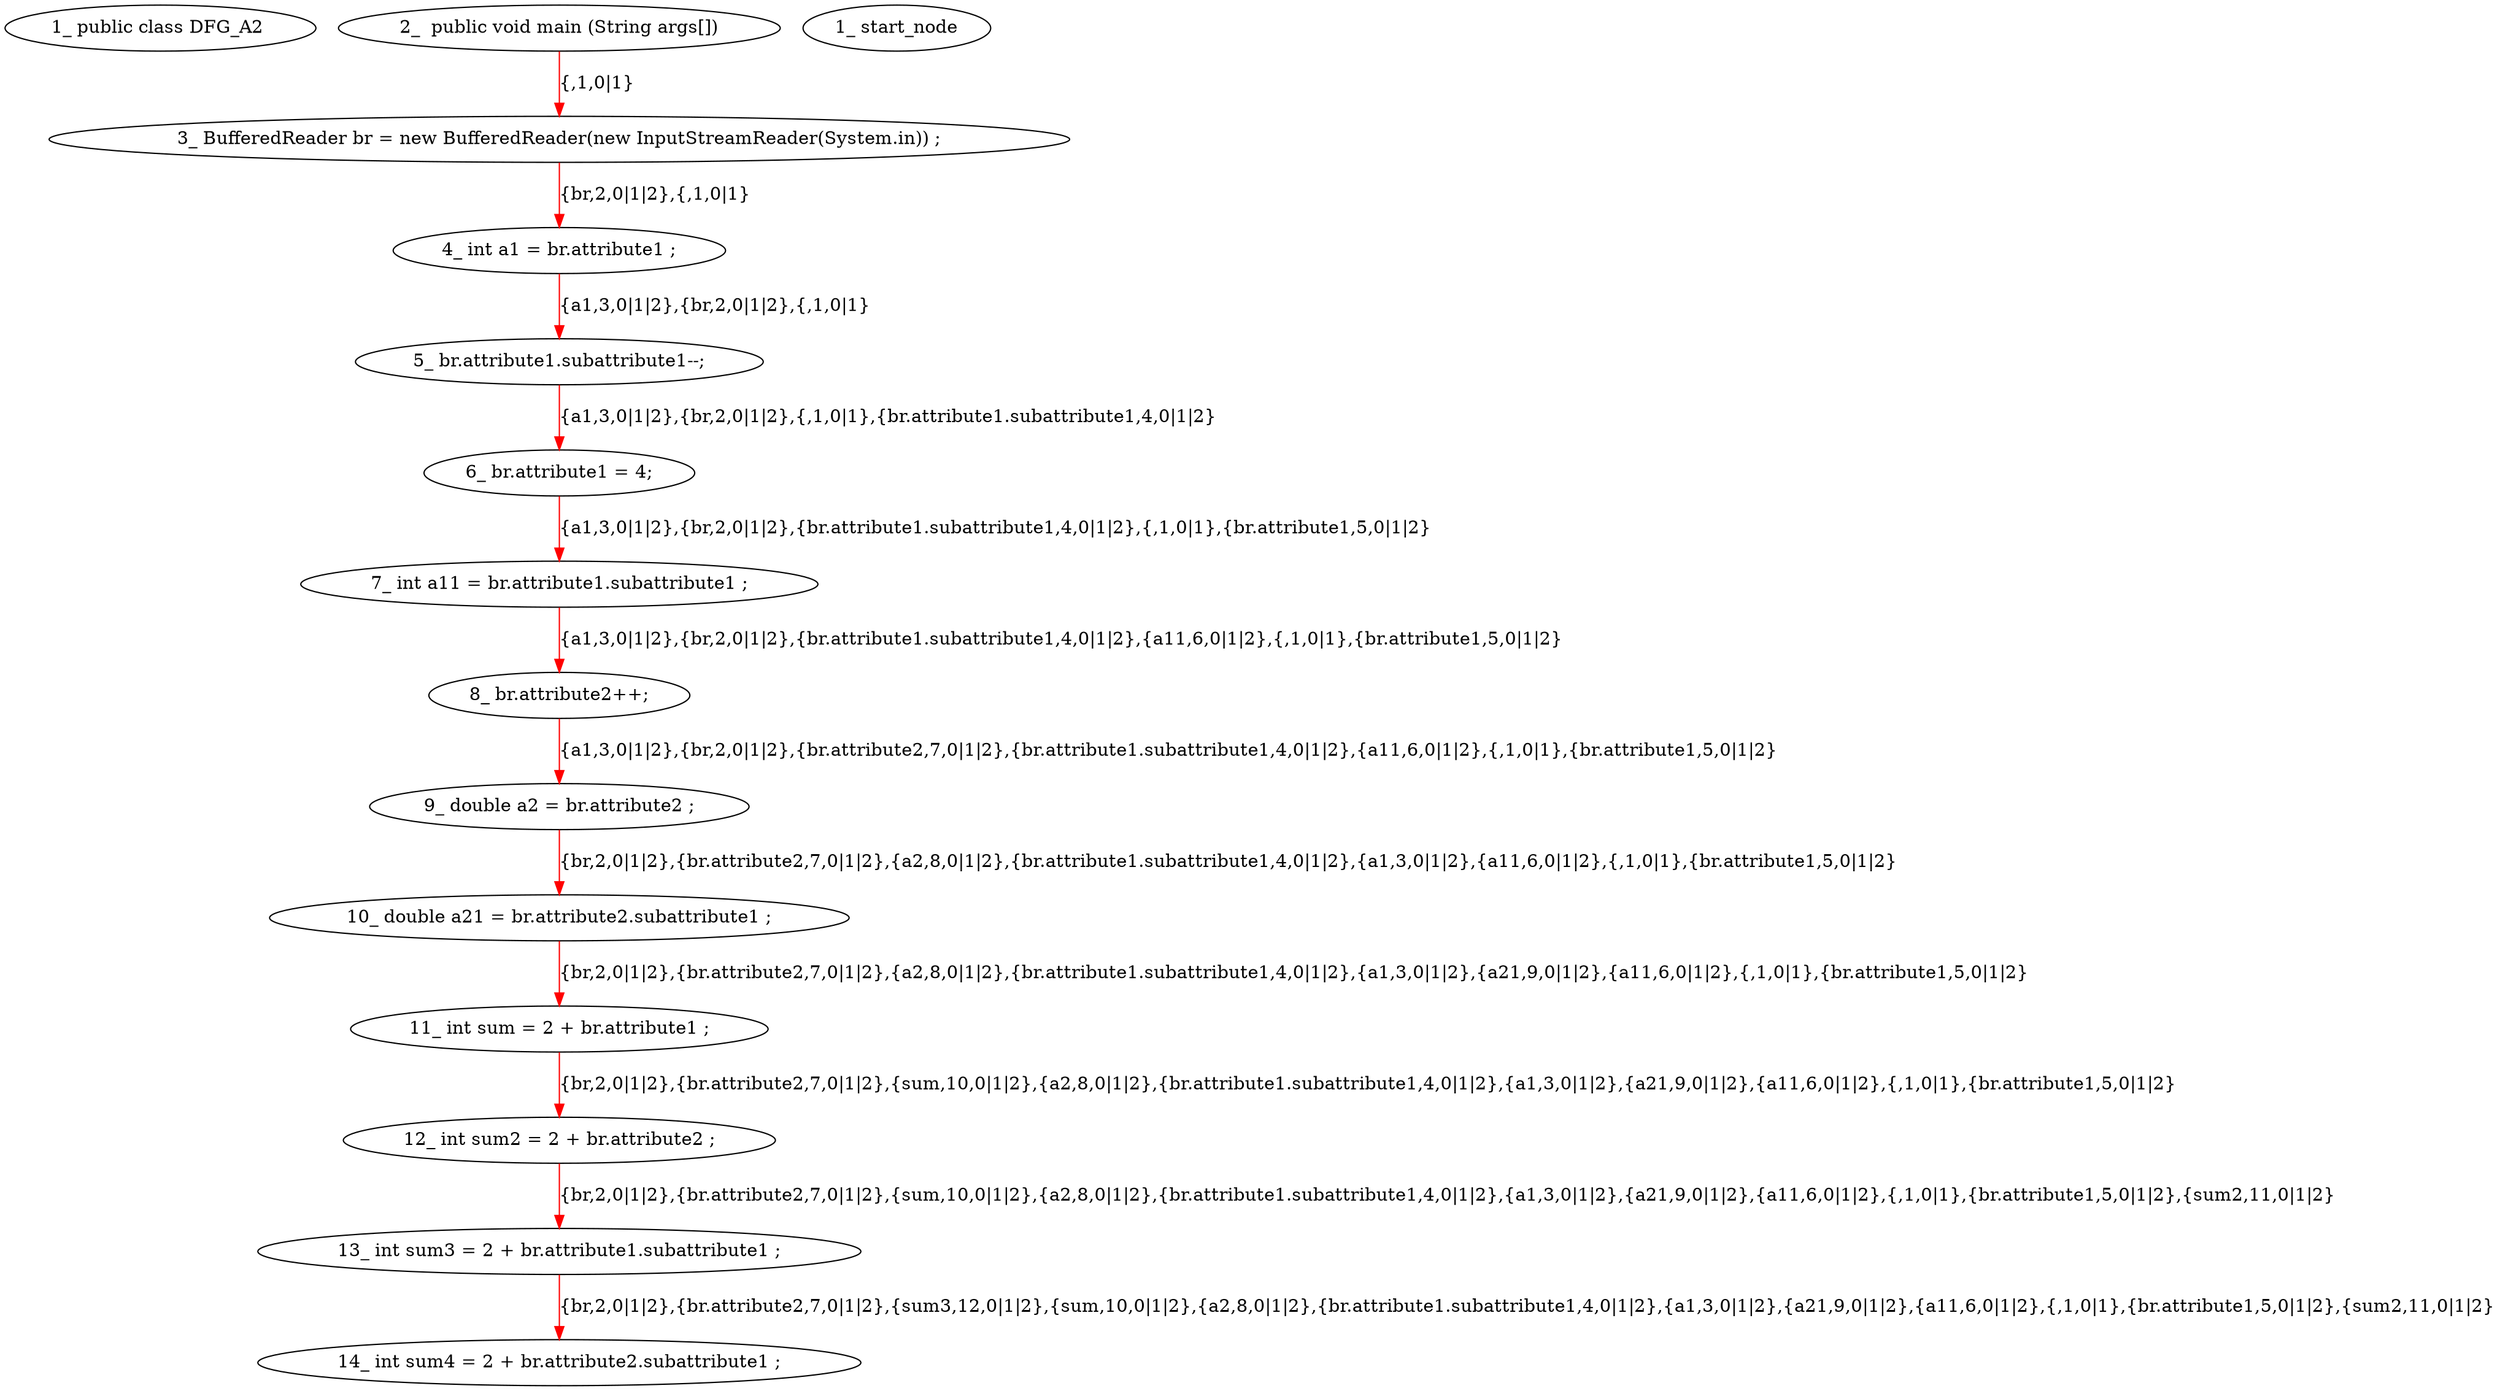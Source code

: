 digraph  {
6 [label="1_\ public\ class\ DFG_A2\ ", type_label=class_declaration];
10 [label="2_\ \ public\ void\ main\ \(String\ args\[\]\)", type_label=method_declaration];
23 [label="3_\ BufferedReader\ br\ =\ new\ BufferedReader\(new\ InputStreamReader\(System\.in\)\)\ ;", type_label=local_declaration];
40 [label="4_\ int\ a1\ =\ br\.attribute1\ ;", type_label=local_declaration];
49 [label="5_\ br\.attribute1\.subattribute1\-\-;", type_label=expression_statement];
56 [label="6_\ br\.attribute1\ =\ 4;", type_label=expression_statement];
63 [label="7_\ int\ a11\ =\ br\.attribute1\.subattribute1\ ;", type_label=local_declaration];
74 [label="8_\ br\.attribute2\+\+;", type_label=expression_statement];
79 [label="9_\ double\ a2\ =\ br\.attribute2\ ;", type_label=local_declaration];
88 [label="10_\ double\ a21\ =\ br\.attribute2\.subattribute1\ ;", type_label=local_declaration];
99 [label="11_\ int\ sum\ =\ 2\ \+\ br\.attribute1\ ;", type_label=local_declaration];
110 [label="12_\ int\ sum2\ =\ 2\ \+\ br\.attribute2\ ;", type_label=local_declaration];
121 [label="13_\ int\ sum3\ =\ 2\ \+\ br\.attribute1\.subattribute1\ ;", type_label=local_declaration];
134 [label="14_\ int\ sum4\ =\ 2\ \+\ br\.attribute2\.subattribute1\ ;", type_label=local_declaration];
1 [label="1_\ start_node", type_label=start];
10 -> 23  [color=red, controlflow_type=first_next_line, edge_type=CFG_edge, key=0, label="{,1,0|1}"];
23 -> 40  [color=red, controlflow_type="next_line 1", edge_type=CFG_edge, key=0, label="{br,2,0|1|2},{,1,0|1}"];
40 -> 49  [color=red, controlflow_type="next_line 1", edge_type=CFG_edge, key=0, label="{a1,3,0|1|2},{br,2,0|1|2},{,1,0|1}"];
49 -> 56  [color=red, controlflow_type="next_line 1", edge_type=CFG_edge, key=0, label="{a1,3,0|1|2},{br,2,0|1|2},{,1,0|1},{br.attribute1.subattribute1,4,0|1|2}"];
56 -> 63  [color=red, controlflow_type="next_line 1", edge_type=CFG_edge, key=0, label="{a1,3,0|1|2},{br,2,0|1|2},{br.attribute1.subattribute1,4,0|1|2},{,1,0|1},{br.attribute1,5,0|1|2}"];
63 -> 74  [color=red, controlflow_type="next_line 1", edge_type=CFG_edge, key=0, label="{a1,3,0|1|2},{br,2,0|1|2},{br.attribute1.subattribute1,4,0|1|2},{a11,6,0|1|2},{,1,0|1},{br.attribute1,5,0|1|2}"];
74 -> 79  [color=red, controlflow_type="next_line 1", edge_type=CFG_edge, key=0, label="{a1,3,0|1|2},{br,2,0|1|2},{br.attribute2,7,0|1|2},{br.attribute1.subattribute1,4,0|1|2},{a11,6,0|1|2},{,1,0|1},{br.attribute1,5,0|1|2}"];
79 -> 88  [color=red, controlflow_type="next_line 1", edge_type=CFG_edge, key=0, label="{br,2,0|1|2},{br.attribute2,7,0|1|2},{a2,8,0|1|2},{br.attribute1.subattribute1,4,0|1|2},{a1,3,0|1|2},{a11,6,0|1|2},{,1,0|1},{br.attribute1,5,0|1|2}"];
88 -> 99  [color=red, controlflow_type="next_line 1", edge_type=CFG_edge, key=0, label="{br,2,0|1|2},{br.attribute2,7,0|1|2},{a2,8,0|1|2},{br.attribute1.subattribute1,4,0|1|2},{a1,3,0|1|2},{a21,9,0|1|2},{a11,6,0|1|2},{,1,0|1},{br.attribute1,5,0|1|2}"];
99 -> 110  [color=red, controlflow_type="next_line 1", edge_type=CFG_edge, key=0, label="{br,2,0|1|2},{br.attribute2,7,0|1|2},{sum,10,0|1|2},{a2,8,0|1|2},{br.attribute1.subattribute1,4,0|1|2},{a1,3,0|1|2},{a21,9,0|1|2},{a11,6,0|1|2},{,1,0|1},{br.attribute1,5,0|1|2}"];
110 -> 121  [color=red, controlflow_type="next_line 1", edge_type=CFG_edge, key=0, label="{br,2,0|1|2},{br.attribute2,7,0|1|2},{sum,10,0|1|2},{a2,8,0|1|2},{br.attribute1.subattribute1,4,0|1|2},{a1,3,0|1|2},{a21,9,0|1|2},{a11,6,0|1|2},{,1,0|1},{br.attribute1,5,0|1|2},{sum2,11,0|1|2}"];
121 -> 134  [color=red, controlflow_type="next_line 1", edge_type=CFG_edge, key=0, label="{br,2,0|1|2},{br.attribute2,7,0|1|2},{sum3,12,0|1|2},{sum,10,0|1|2},{a2,8,0|1|2},{br.attribute1.subattribute1,4,0|1|2},{a1,3,0|1|2},{a21,9,0|1|2},{a11,6,0|1|2},{,1,0|1},{br.attribute1,5,0|1|2},{sum2,11,0|1|2}"];
}

